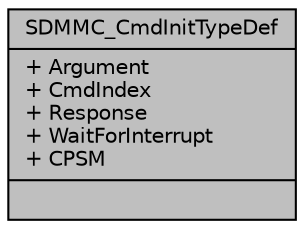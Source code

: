 digraph "SDMMC_CmdInitTypeDef"
{
  edge [fontname="Helvetica",fontsize="10",labelfontname="Helvetica",labelfontsize="10"];
  node [fontname="Helvetica",fontsize="10",shape=record];
  Node1 [label="{SDMMC_CmdInitTypeDef\n|+ Argument\l+ CmdIndex\l+ Response\l+ WaitForInterrupt\l+ CPSM\l|}",height=0.2,width=0.4,color="black", fillcolor="grey75", style="filled", fontcolor="black"];
}
